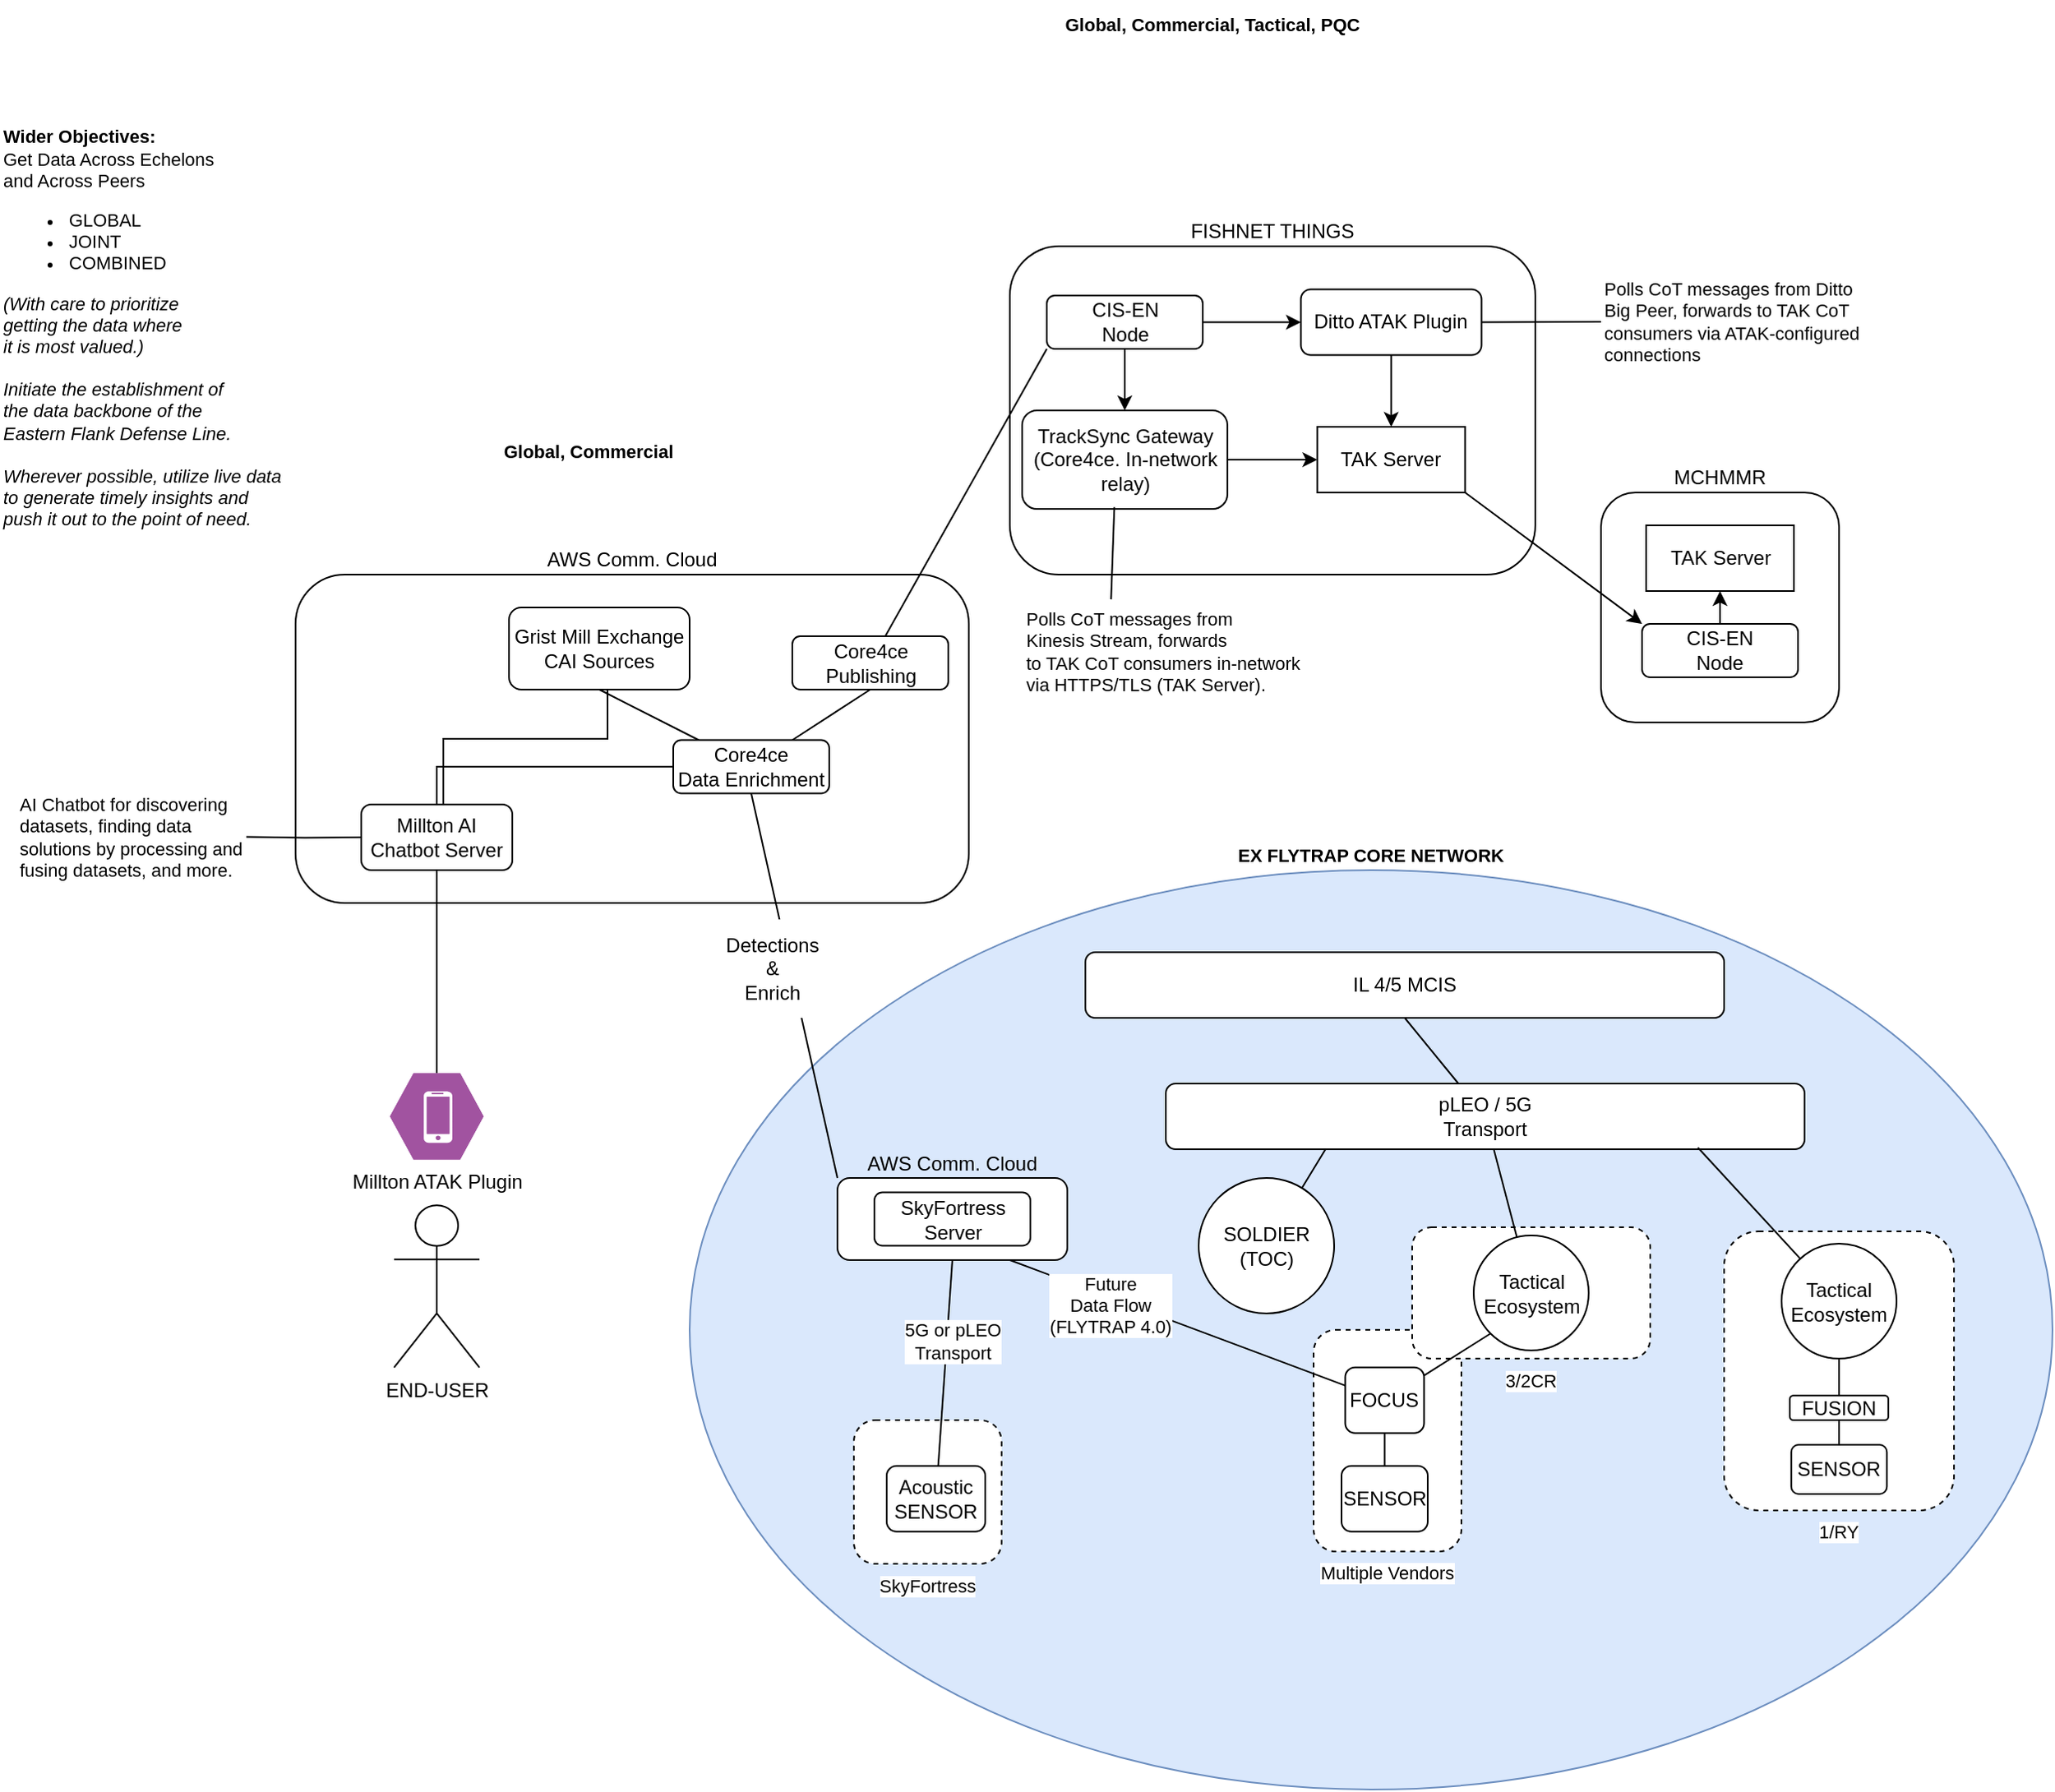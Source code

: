 <mxfile version="27.2.0">
  <diagram name="Page-1" id="hvNq0bLNqhKwoZfUZP0T">
    <mxGraphModel dx="2361" dy="2073" grid="1" gridSize="10" guides="1" tooltips="1" connect="1" arrows="1" fold="1" page="1" pageScale="1" pageWidth="850" pageHeight="1100" math="0" shadow="0">
      <root>
        <mxCell id="0" />
        <mxCell id="1" parent="0" />
        <mxCell id="jyh1h8HAa2u7fzU4bVlv-139" value="FISHNET THINGS" style="rounded=1;whiteSpace=wrap;html=1;labelPosition=center;verticalLabelPosition=top;align=center;verticalAlign=bottom;" parent="1" vertex="1">
          <mxGeometry x="95" y="-500" width="320" height="200" as="geometry" />
        </mxCell>
        <mxCell id="jyh1h8HAa2u7fzU4bVlv-132" value="AWS Comm. Cloud" style="rounded=1;whiteSpace=wrap;html=1;labelPosition=center;verticalLabelPosition=top;align=center;verticalAlign=bottom;" parent="1" vertex="1">
          <mxGeometry x="-340" y="-300" width="410" height="200" as="geometry" />
        </mxCell>
        <mxCell id="jyh1h8HAa2u7fzU4bVlv-113" value="&lt;div&gt;&lt;b&gt;Wider Objectives:&lt;/b&gt;&lt;/div&gt;&lt;div&gt;Get Data Across Echelons&amp;nbsp;&lt;/div&gt;&lt;div&gt;and Across Peers&lt;/div&gt;&lt;ul&gt;&lt;li&gt;GLOBAL&lt;/li&gt;&lt;li&gt;JOINT&lt;/li&gt;&lt;li&gt;COMBINED&lt;/li&gt;&lt;/ul&gt;&lt;div&gt;&lt;i&gt;(With care to prioritize&amp;nbsp;&lt;/i&gt;&lt;/div&gt;&lt;div&gt;&lt;i&gt;getting the data where&amp;nbsp;&lt;/i&gt;&lt;/div&gt;&lt;div&gt;&lt;i&gt;it is most valued.)&lt;/i&gt;&lt;/div&gt;&lt;div&gt;&lt;i&gt;&lt;br&gt;&lt;/i&gt;&lt;/div&gt;&lt;div&gt;&lt;i&gt;Initiate the establishment of&lt;/i&gt;&lt;/div&gt;&lt;div&gt;&lt;i&gt;the data backbone of the&lt;/i&gt;&lt;/div&gt;&lt;div&gt;&lt;i&gt;Eastern Flank Defense Line.&lt;/i&gt;&lt;/div&gt;&lt;div&gt;&lt;i&gt;&lt;br&gt;&lt;/i&gt;&lt;/div&gt;&lt;div&gt;&lt;i&gt;Wherever possible, utilize live data&lt;/i&gt;&lt;/div&gt;&lt;div&gt;&lt;i&gt;to generate timely insights and&lt;/i&gt;&lt;/div&gt;&lt;div&gt;&lt;i&gt;push it out to the point of need.&lt;/i&gt;&lt;/div&gt;" style="text;html=1;align=left;verticalAlign=middle;resizable=0;points=[];autosize=1;strokeColor=none;fillColor=none;fontFamily=Helvetica;fontSize=11;fontColor=default;labelBackgroundColor=default;" parent="1" vertex="1">
          <mxGeometry x="-520" y="-580" width="190" height="260" as="geometry" />
        </mxCell>
        <mxCell id="jyh1h8HAa2u7fzU4bVlv-119" value="&lt;b&gt;EX FLYTRAP CORE NETWORK&lt;/b&gt;" style="ellipse;whiteSpace=wrap;html=1;fontFamily=Helvetica;fontSize=11;labelBackgroundColor=default;fillColor=#dae8fc;strokeColor=#6c8ebf;labelPosition=center;verticalLabelPosition=top;align=center;verticalAlign=bottom;" parent="1" vertex="1">
          <mxGeometry x="-100" y="-120" width="830" height="560" as="geometry" />
        </mxCell>
        <mxCell id="jyh1h8HAa2u7fzU4bVlv-78" value="1/RY" style="rounded=1;whiteSpace=wrap;html=1;fontFamily=Helvetica;fontSize=11;fontColor=default;labelBackgroundColor=default;dashed=1;labelPosition=center;verticalLabelPosition=bottom;align=center;verticalAlign=top;" parent="1" vertex="1">
          <mxGeometry x="530" y="100" width="140" height="170" as="geometry" />
        </mxCell>
        <mxCell id="jyh1h8HAa2u7fzU4bVlv-77" value="Multiple Vendors" style="rounded=1;whiteSpace=wrap;html=1;fontFamily=Helvetica;fontSize=11;fontColor=default;labelBackgroundColor=default;dashed=1;labelPosition=center;verticalLabelPosition=bottom;align=center;verticalAlign=top;" parent="1" vertex="1">
          <mxGeometry x="280" y="160" width="90" height="135" as="geometry" />
        </mxCell>
        <mxCell id="jyh1h8HAa2u7fzU4bVlv-75" value="3/2CR" style="rounded=1;whiteSpace=wrap;html=1;fontFamily=Helvetica;fontSize=11;fontColor=default;labelBackgroundColor=default;dashed=1;labelPosition=center;verticalLabelPosition=bottom;align=center;verticalAlign=top;" parent="1" vertex="1">
          <mxGeometry x="340" y="97.5" width="145" height="80" as="geometry" />
        </mxCell>
        <mxCell id="jyh1h8HAa2u7fzU4bVlv-129" style="edgeStyle=none;shape=connector;rounded=0;orthogonalLoop=1;jettySize=auto;html=1;entryX=0.5;entryY=1;entryDx=0;entryDy=0;strokeColor=default;align=center;verticalAlign=middle;fontFamily=Helvetica;fontSize=11;fontColor=default;labelBackgroundColor=default;startFill=0;endArrow=none;" parent="1" source="jyh1h8HAa2u7fzU4bVlv-28" target="jyh1h8HAa2u7fzU4bVlv-120" edge="1">
          <mxGeometry relative="1" as="geometry" />
        </mxCell>
        <mxCell id="jyh1h8HAa2u7fzU4bVlv-28" value="pLEO / 5G&lt;div&gt;Transport&lt;/div&gt;" style="rounded=1;whiteSpace=wrap;html=1;" parent="1" vertex="1">
          <mxGeometry x="190" y="10" width="389" height="40" as="geometry" />
        </mxCell>
        <mxCell id="jyh1h8HAa2u7fzU4bVlv-128" style="edgeStyle=none;shape=connector;rounded=0;orthogonalLoop=1;jettySize=auto;html=1;entryX=0.5;entryY=1;entryDx=0;entryDy=0;strokeColor=default;align=center;verticalAlign=middle;fontFamily=Helvetica;fontSize=11;fontColor=default;labelBackgroundColor=default;startFill=0;endArrow=none;" parent="1" source="jyh1h8HAa2u7fzU4bVlv-45" target="jyh1h8HAa2u7fzU4bVlv-124" edge="1">
          <mxGeometry relative="1" as="geometry" />
        </mxCell>
        <mxCell id="jyh1h8HAa2u7fzU4bVlv-45" value="FUSION" style="rounded=1;whiteSpace=wrap;html=1;" parent="1" vertex="1">
          <mxGeometry x="570" y="200" width="60" height="15" as="geometry" />
        </mxCell>
        <mxCell id="jyh1h8HAa2u7fzU4bVlv-46" style="rounded=0;orthogonalLoop=1;jettySize=auto;html=1;entryX=0.5;entryY=1;entryDx=0;entryDy=0;endArrow=none;startFill=0;" parent="1" source="jyh1h8HAa2u7fzU4bVlv-47" target="jyh1h8HAa2u7fzU4bVlv-45" edge="1">
          <mxGeometry relative="1" as="geometry">
            <mxPoint x="782.5" y="435" as="sourcePoint" />
          </mxGeometry>
        </mxCell>
        <mxCell id="jyh1h8HAa2u7fzU4bVlv-47" value="SENSOR" style="rounded=1;whiteSpace=wrap;html=1;" parent="1" vertex="1">
          <mxGeometry x="570.88" y="230" width="58.25" height="30" as="geometry" />
        </mxCell>
        <mxCell id="jyh1h8HAa2u7fzU4bVlv-121" style="edgeStyle=none;shape=connector;rounded=0;orthogonalLoop=1;jettySize=auto;html=1;entryX=0.75;entryY=1;entryDx=0;entryDy=0;strokeColor=default;align=center;verticalAlign=middle;fontFamily=Helvetica;fontSize=11;fontColor=default;labelBackgroundColor=default;startFill=0;endArrow=none;" parent="1" source="jyh1h8HAa2u7fzU4bVlv-56" target="jyh1h8HAa2u7fzU4bVlv-82" edge="1">
          <mxGeometry relative="1" as="geometry" />
        </mxCell>
        <mxCell id="jyh1h8HAa2u7fzU4bVlv-122" value="Future&lt;div&gt;Data Flow&lt;/div&gt;&lt;div&gt;(FLYTRAP 4.0)&lt;/div&gt;" style="edgeLabel;html=1;align=center;verticalAlign=middle;resizable=0;points=[];fontFamily=Helvetica;fontSize=11;fontColor=default;labelBackgroundColor=default;" parent="jyh1h8HAa2u7fzU4bVlv-121" connectable="0" vertex="1">
          <mxGeometry x="0.395" y="4" relative="1" as="geometry">
            <mxPoint as="offset" />
          </mxGeometry>
        </mxCell>
        <mxCell id="jyh1h8HAa2u7fzU4bVlv-125" style="edgeStyle=none;shape=connector;rounded=0;orthogonalLoop=1;jettySize=auto;html=1;entryX=0;entryY=1;entryDx=0;entryDy=0;strokeColor=default;align=center;verticalAlign=middle;fontFamily=Helvetica;fontSize=11;fontColor=default;labelBackgroundColor=default;startFill=0;endArrow=none;" parent="1" source="jyh1h8HAa2u7fzU4bVlv-56" target="jyh1h8HAa2u7fzU4bVlv-123" edge="1">
          <mxGeometry relative="1" as="geometry" />
        </mxCell>
        <mxCell id="jyh1h8HAa2u7fzU4bVlv-56" value="FOCUS" style="rounded=1;whiteSpace=wrap;html=1;" parent="1" vertex="1">
          <mxGeometry x="299.25" y="182.9" width="48" height="40" as="geometry" />
        </mxCell>
        <mxCell id="jyh1h8HAa2u7fzU4bVlv-58" value="SENSOR" style="rounded=1;whiteSpace=wrap;html=1;" parent="1" vertex="1">
          <mxGeometry x="297" y="242.9" width="52.5" height="40" as="geometry" />
        </mxCell>
        <mxCell id="jyh1h8HAa2u7fzU4bVlv-59" value="" style="rounded=0;orthogonalLoop=1;jettySize=auto;html=1;entryX=0.5;entryY=1;entryDx=0;entryDy=0;endArrow=none;startFill=0;" parent="1" source="jyh1h8HAa2u7fzU4bVlv-58" target="jyh1h8HAa2u7fzU4bVlv-56" edge="1">
          <mxGeometry relative="1" as="geometry">
            <mxPoint x="237" y="335" as="sourcePoint" />
            <mxPoint x="252" y="395" as="targetPoint" />
          </mxGeometry>
        </mxCell>
        <mxCell id="jyh1h8HAa2u7fzU4bVlv-136" style="edgeStyle=none;shape=connector;rounded=0;orthogonalLoop=1;jettySize=auto;html=1;entryX=0.5;entryY=1;entryDx=0;entryDy=0;strokeColor=default;align=center;verticalAlign=middle;fontFamily=Helvetica;fontSize=11;fontColor=default;labelBackgroundColor=default;startFill=0;endArrow=none;exitX=0;exitY=0;exitDx=0;exitDy=0;" parent="1" source="jyh1h8HAa2u7fzU4bVlv-82" target="jyh1h8HAa2u7fzU4bVlv-133" edge="1">
          <mxGeometry relative="1" as="geometry" />
        </mxCell>
        <mxCell id="jyh1h8HAa2u7fzU4bVlv-82" value="AWS Comm. Cloud" style="rounded=1;whiteSpace=wrap;html=1;labelPosition=center;verticalLabelPosition=top;align=center;verticalAlign=bottom;" parent="1" vertex="1">
          <mxGeometry x="-10" y="67.5" width="140" height="50" as="geometry" />
        </mxCell>
        <mxCell id="jyh1h8HAa2u7fzU4bVlv-83" value="SkyFortress" style="rounded=1;whiteSpace=wrap;html=1;fontFamily=Helvetica;fontSize=11;fontColor=default;labelBackgroundColor=default;dashed=1;labelPosition=center;verticalLabelPosition=bottom;align=center;verticalAlign=top;" parent="1" vertex="1">
          <mxGeometry y="215.0" width="90" height="87.5" as="geometry" />
        </mxCell>
        <mxCell id="jyh1h8HAa2u7fzU4bVlv-101" style="edgeStyle=none;shape=connector;rounded=0;orthogonalLoop=1;jettySize=auto;html=1;entryX=0.5;entryY=1;entryDx=0;entryDy=0;strokeColor=default;align=center;verticalAlign=middle;fontFamily=Helvetica;fontSize=11;fontColor=default;labelBackgroundColor=default;startFill=0;endArrow=none;" parent="1" source="jyh1h8HAa2u7fzU4bVlv-84" target="jyh1h8HAa2u7fzU4bVlv-82" edge="1">
          <mxGeometry relative="1" as="geometry" />
        </mxCell>
        <mxCell id="jyh1h8HAa2u7fzU4bVlv-110" value="5G or pLEO&lt;div&gt;Transport&lt;/div&gt;" style="edgeLabel;html=1;align=center;verticalAlign=middle;resizable=0;points=[];fontFamily=Helvetica;fontSize=11;fontColor=default;labelBackgroundColor=default;" parent="jyh1h8HAa2u7fzU4bVlv-101" connectable="0" vertex="1">
          <mxGeometry x="0.245" y="-3" relative="1" as="geometry">
            <mxPoint y="1" as="offset" />
          </mxGeometry>
        </mxCell>
        <mxCell id="jyh1h8HAa2u7fzU4bVlv-84" value="Acoustic SENSOR" style="rounded=1;whiteSpace=wrap;html=1;" parent="1" vertex="1">
          <mxGeometry x="20" y="242.9" width="60" height="40" as="geometry" />
        </mxCell>
        <mxCell id="jyh1h8HAa2u7fzU4bVlv-108" style="edgeStyle=none;shape=connector;rounded=0;orthogonalLoop=1;jettySize=auto;html=1;entryX=0.25;entryY=1;entryDx=0;entryDy=0;strokeColor=default;align=center;verticalAlign=middle;fontFamily=Helvetica;fontSize=11;fontColor=default;labelBackgroundColor=default;startFill=0;endArrow=none;" parent="1" source="jyh1h8HAa2u7fzU4bVlv-95" target="jyh1h8HAa2u7fzU4bVlv-28" edge="1">
          <mxGeometry relative="1" as="geometry" />
        </mxCell>
        <mxCell id="jyh1h8HAa2u7fzU4bVlv-95" value="SOLDIER&lt;div&gt;(TOC)&lt;/div&gt;" style="ellipse;whiteSpace=wrap;html=1;aspect=fixed;labelPosition=center;verticalLabelPosition=middle;align=center;verticalAlign=middle;" parent="1" vertex="1">
          <mxGeometry x="210" y="67.5" width="82.5" height="82.5" as="geometry" />
        </mxCell>
        <mxCell id="jyh1h8HAa2u7fzU4bVlv-120" value="IL 4/5 MCIS" style="rounded=1;whiteSpace=wrap;html=1;" parent="1" vertex="1">
          <mxGeometry x="141" y="-70" width="389" height="40" as="geometry" />
        </mxCell>
        <mxCell id="jyh1h8HAa2u7fzU4bVlv-126" style="edgeStyle=none;shape=connector;rounded=0;orthogonalLoop=1;jettySize=auto;html=1;strokeColor=default;align=center;verticalAlign=middle;fontFamily=Helvetica;fontSize=11;fontColor=default;labelBackgroundColor=default;startFill=0;endArrow=none;" parent="1" source="jyh1h8HAa2u7fzU4bVlv-123" target="jyh1h8HAa2u7fzU4bVlv-28" edge="1">
          <mxGeometry relative="1" as="geometry" />
        </mxCell>
        <mxCell id="jyh1h8HAa2u7fzU4bVlv-123" value="Tactical&lt;div&gt;Ecosystem&lt;/div&gt;" style="ellipse;whiteSpace=wrap;html=1;aspect=fixed;labelPosition=center;verticalLabelPosition=middle;align=center;verticalAlign=middle;" parent="1" vertex="1">
          <mxGeometry x="377.5" y="102.5" width="70" height="70" as="geometry" />
        </mxCell>
        <mxCell id="jyh1h8HAa2u7fzU4bVlv-124" value="Tactical&lt;div&gt;Ecosystem&lt;/div&gt;" style="ellipse;whiteSpace=wrap;html=1;aspect=fixed;labelPosition=center;verticalLabelPosition=middle;align=center;verticalAlign=middle;" parent="1" vertex="1">
          <mxGeometry x="565" y="107.5" width="70" height="70" as="geometry" />
        </mxCell>
        <mxCell id="jyh1h8HAa2u7fzU4bVlv-127" style="edgeStyle=none;shape=connector;rounded=0;orthogonalLoop=1;jettySize=auto;html=1;entryX=0.833;entryY=0.975;entryDx=0;entryDy=0;entryPerimeter=0;strokeColor=default;align=center;verticalAlign=middle;fontFamily=Helvetica;fontSize=11;fontColor=default;labelBackgroundColor=default;startFill=0;endArrow=none;" parent="1" source="jyh1h8HAa2u7fzU4bVlv-124" target="jyh1h8HAa2u7fzU4bVlv-28" edge="1">
          <mxGeometry relative="1" as="geometry" />
        </mxCell>
        <mxCell id="jyh1h8HAa2u7fzU4bVlv-130" value="&lt;b&gt;Global, Commercial&lt;/b&gt;" style="text;html=1;align=center;verticalAlign=middle;resizable=0;points=[];autosize=1;strokeColor=none;fillColor=none;fontFamily=Helvetica;fontSize=11;fontColor=default;labelBackgroundColor=default;" parent="1" vertex="1">
          <mxGeometry x="-227.5" y="-390" width="130" height="30" as="geometry" />
        </mxCell>
        <mxCell id="jyh1h8HAa2u7fzU4bVlv-131" value="SkyFortress&lt;div&gt;Server&lt;/div&gt;" style="rounded=1;whiteSpace=wrap;html=1;" parent="1" vertex="1">
          <mxGeometry x="12.5" y="76.25" width="95" height="32.5" as="geometry" />
        </mxCell>
        <mxCell id="jyh1h8HAa2u7fzU4bVlv-137" style="edgeStyle=none;shape=connector;rounded=0;orthogonalLoop=1;jettySize=auto;html=1;entryX=0.5;entryY=1;entryDx=0;entryDy=0;strokeColor=default;align=center;verticalAlign=middle;fontFamily=Helvetica;fontSize=11;fontColor=default;labelBackgroundColor=default;startFill=0;endArrow=none;" parent="1" source="jyh1h8HAa2u7fzU4bVlv-133" target="jyh1h8HAa2u7fzU4bVlv-134" edge="1">
          <mxGeometry relative="1" as="geometry" />
        </mxCell>
        <mxCell id="jyh1h8HAa2u7fzU4bVlv-138" style="edgeStyle=none;shape=connector;rounded=0;orthogonalLoop=1;jettySize=auto;html=1;entryX=0.5;entryY=1;entryDx=0;entryDy=0;strokeColor=default;align=center;verticalAlign=middle;fontFamily=Helvetica;fontSize=11;fontColor=default;labelBackgroundColor=default;startFill=0;endArrow=none;" parent="1" source="jyh1h8HAa2u7fzU4bVlv-133" target="jyh1h8HAa2u7fzU4bVlv-135" edge="1">
          <mxGeometry relative="1" as="geometry" />
        </mxCell>
        <mxCell id="RWwmXoy-t98wEFd1XdQo-32" style="edgeStyle=orthogonalEdgeStyle;rounded=0;orthogonalLoop=1;jettySize=auto;html=1;entryX=0.5;entryY=0;entryDx=0;entryDy=0;endArrow=none;startFill=0;" parent="1" source="jyh1h8HAa2u7fzU4bVlv-133" target="RWwmXoy-t98wEFd1XdQo-2" edge="1">
          <mxGeometry relative="1" as="geometry" />
        </mxCell>
        <mxCell id="jyh1h8HAa2u7fzU4bVlv-133" value="Core4ce&lt;div&gt;Data Enrichment&lt;/div&gt;" style="rounded=1;whiteSpace=wrap;html=1;" parent="1" vertex="1">
          <mxGeometry x="-110" y="-199.25" width="95" height="32.5" as="geometry" />
        </mxCell>
        <mxCell id="jyh1h8HAa2u7fzU4bVlv-134" value="Grist Mill Exchange CAI&amp;nbsp;&lt;span style=&quot;background-color: transparent; color: light-dark(rgb(0, 0, 0), rgb(255, 255, 255));&quot;&gt;Sources&lt;/span&gt;" style="rounded=1;whiteSpace=wrap;html=1;" parent="1" vertex="1">
          <mxGeometry x="-210" y="-280" width="110" height="50" as="geometry" />
        </mxCell>
        <mxCell id="jyh1h8HAa2u7fzU4bVlv-141" style="edgeStyle=none;shape=connector;rounded=0;orthogonalLoop=1;jettySize=auto;html=1;entryX=0;entryY=1;entryDx=0;entryDy=0;strokeColor=default;align=center;verticalAlign=middle;fontFamily=Helvetica;fontSize=11;fontColor=default;labelBackgroundColor=default;startFill=0;endArrow=none;" parent="1" source="jyh1h8HAa2u7fzU4bVlv-135" target="jyh1h8HAa2u7fzU4bVlv-140" edge="1">
          <mxGeometry relative="1" as="geometry" />
        </mxCell>
        <mxCell id="jyh1h8HAa2u7fzU4bVlv-135" value="Core4ce&lt;div&gt;Publishing&lt;/div&gt;" style="rounded=1;whiteSpace=wrap;html=1;" parent="1" vertex="1">
          <mxGeometry x="-37.5" y="-262.5" width="95" height="32.5" as="geometry" />
        </mxCell>
        <mxCell id="RWwmXoy-t98wEFd1XdQo-15" style="rounded=0;orthogonalLoop=1;jettySize=auto;html=1;" parent="1" source="jyh1h8HAa2u7fzU4bVlv-140" target="RWwmXoy-t98wEFd1XdQo-14" edge="1">
          <mxGeometry relative="1" as="geometry" />
        </mxCell>
        <mxCell id="jyh1h8HAa2u7fzU4bVlv-140" value="CIS-EN&lt;div&gt;Node&lt;/div&gt;" style="rounded=1;whiteSpace=wrap;html=1;" parent="1" vertex="1">
          <mxGeometry x="117.5" y="-470" width="95" height="32.5" as="geometry" />
        </mxCell>
        <mxCell id="jyh1h8HAa2u7fzU4bVlv-142" value="MCHMMR" style="rounded=1;whiteSpace=wrap;html=1;labelPosition=center;verticalLabelPosition=top;align=center;verticalAlign=bottom;" parent="1" vertex="1">
          <mxGeometry x="455" y="-350" width="145" height="140" as="geometry" />
        </mxCell>
        <mxCell id="jyh1h8HAa2u7fzU4bVlv-143" value="CIS-EN&lt;div&gt;Node&lt;/div&gt;" style="rounded=1;whiteSpace=wrap;html=1;" parent="1" vertex="1">
          <mxGeometry x="480" y="-270" width="95" height="32.5" as="geometry" />
        </mxCell>
        <mxCell id="jyh1h8HAa2u7fzU4bVlv-145" value="&lt;b&gt;Global, Commercial, Tactical, PQC&lt;/b&gt;" style="text;html=1;align=center;verticalAlign=middle;resizable=0;points=[];autosize=1;strokeColor=none;fillColor=none;fontFamily=Helvetica;fontSize=11;fontColor=default;labelBackgroundColor=default;" parent="1" vertex="1">
          <mxGeometry x="117.5" y="-650" width="200" height="30" as="geometry" />
        </mxCell>
        <mxCell id="RWwmXoy-t98wEFd1XdQo-2" value="Millton AI Chatbot Server" style="rounded=1;whiteSpace=wrap;html=1;" parent="1" vertex="1">
          <mxGeometry x="-300" y="-160" width="92" height="40" as="geometry" />
        </mxCell>
        <mxCell id="RWwmXoy-t98wEFd1XdQo-17" style="rounded=0;orthogonalLoop=1;jettySize=auto;html=1;entryX=0.5;entryY=1;entryDx=0;entryDy=0;endArrow=none;startFill=0;exitX=0.5;exitY=0;exitDx=0;exitDy=0;exitPerimeter=0;" parent="1" source="RWwmXoy-t98wEFd1XdQo-6" target="RWwmXoy-t98wEFd1XdQo-2" edge="1">
          <mxGeometry relative="1" as="geometry">
            <mxPoint x="-304" y="1.87" as="sourcePoint" />
          </mxGeometry>
        </mxCell>
        <mxCell id="RWwmXoy-t98wEFd1XdQo-5" value="END-USER" style="shape=umlActor;verticalLabelPosition=bottom;verticalAlign=top;html=1;outlineConnect=0;" parent="1" vertex="1">
          <mxGeometry x="-280" y="84.15" width="52" height="98.75" as="geometry" />
        </mxCell>
        <mxCell id="RWwmXoy-t98wEFd1XdQo-6" value="Millton ATAK Plugin" style="verticalLabelPosition=bottom;sketch=0;html=1;fillColor=#A153A0;strokeColor=#ffffff;verticalAlign=top;align=center;points=[[0,0.5,0],[0.125,0.25,0],[0.25,0,0],[0.5,0,0],[0.75,0,0],[0.875,0.25,0],[1,0.5,0],[0.875,0.75,0],[0.75,1,0],[0.5,1,0],[0.125,0.75,0]];pointerEvents=1;shape=mxgraph.cisco_safe.compositeIcon;bgIcon=mxgraph.cisco_safe.design.blank_device;resIcon=mxgraph.cisco_safe.design.mobile_device;" parent="1" vertex="1">
          <mxGeometry x="-282.5" y="3.75" width="57" height="52.5" as="geometry" />
        </mxCell>
        <mxCell id="RWwmXoy-t98wEFd1XdQo-12" value="Detections&lt;br&gt;&amp;amp;&lt;br&gt;Enrich" style="text;html=1;align=center;verticalAlign=middle;resizable=0;points=[];autosize=1;fillColor=default;" parent="1" vertex="1">
          <mxGeometry x="-90" y="-90" width="80" height="60" as="geometry" />
        </mxCell>
        <mxCell id="RWwmXoy-t98wEFd1XdQo-13" value="&lt;div&gt;TAK Server&lt;/div&gt;" style="rounded=0;whiteSpace=wrap;html=1;" parent="1" vertex="1">
          <mxGeometry x="282.25" y="-390" width="90" height="40" as="geometry" />
        </mxCell>
        <mxCell id="RWwmXoy-t98wEFd1XdQo-16" style="rounded=0;orthogonalLoop=1;jettySize=auto;html=1;" parent="1" source="RWwmXoy-t98wEFd1XdQo-14" target="RWwmXoy-t98wEFd1XdQo-13" edge="1">
          <mxGeometry relative="1" as="geometry" />
        </mxCell>
        <mxCell id="RWwmXoy-t98wEFd1XdQo-14" value="TrackSync Gateway&lt;br&gt;(Core4ce. In-network relay)" style="rounded=1;whiteSpace=wrap;html=1;" parent="1" vertex="1">
          <mxGeometry x="102.5" y="-400" width="125" height="60" as="geometry" />
        </mxCell>
        <mxCell id="RWwmXoy-t98wEFd1XdQo-26" value="" style="rounded=0;orthogonalLoop=1;jettySize=auto;html=1;endArrow=none;startFill=0;" parent="1" source="RWwmXoy-t98wEFd1XdQo-2" edge="1">
          <mxGeometry relative="1" as="geometry">
            <mxPoint x="-300" y="-140" as="sourcePoint" />
            <mxPoint x="-300" y="-140" as="targetPoint" />
          </mxGeometry>
        </mxCell>
        <mxCell id="bAqnA3NA6WcOMhqckYBV-3" value="&lt;font&gt;Polls CoT messages from&lt;/font&gt;&lt;div&gt;&lt;font&gt;Kinesis Stream, forwards&lt;/font&gt;&lt;/div&gt;&lt;div&gt;&lt;font&gt;to TAK CoT consumers in-network&lt;/font&gt;&lt;/div&gt;&lt;div&gt;&lt;font&gt;via HTTPS/TLS (TAK Server).&amp;nbsp;&lt;/font&gt;&lt;/div&gt;" style="text;html=1;align=left;verticalAlign=middle;resizable=0;points=[];autosize=1;fontSize=11;fontColor=light-dark(#000000,#E6E6E6);" vertex="1" parent="1">
          <mxGeometry x="102.5" y="-288" width="190" height="70" as="geometry" />
        </mxCell>
        <mxCell id="bAqnA3NA6WcOMhqckYBV-6" style="edgeStyle=orthogonalEdgeStyle;rounded=0;orthogonalLoop=1;jettySize=auto;html=1;exitX=1;exitY=0.5;exitDx=0;exitDy=0;strokeColor=light-dark(#000000,#999999);endArrow=none;endFill=0;entryX=0;entryY=0.5;entryDx=0;entryDy=0;" edge="1" parent="1" target="RWwmXoy-t98wEFd1XdQo-2">
          <mxGeometry relative="1" as="geometry">
            <mxPoint x="-308" y="-140.16" as="targetPoint" />
            <mxPoint x="-370" y="-140.24" as="sourcePoint" />
          </mxGeometry>
        </mxCell>
        <mxCell id="bAqnA3NA6WcOMhqckYBV-7" value="AI Chatbot for discovering&lt;div&gt;datasets,&amp;nbsp;&lt;span style=&quot;background-color: transparent;&quot;&gt;finding data&amp;nbsp;&lt;/span&gt;&lt;/div&gt;&lt;div&gt;&lt;span style=&quot;background-color: transparent;&quot;&gt;solutions&amp;nbsp;&lt;/span&gt;&lt;span style=&quot;background-color: transparent;&quot;&gt;by processing&amp;nbsp;&lt;/span&gt;&lt;span style=&quot;background-color: transparent;&quot;&gt;and&lt;/span&gt;&lt;/div&gt;&lt;div&gt;&lt;span style=&quot;background-color: transparent;&quot;&gt;fusing&lt;/span&gt;&lt;span style=&quot;background-color: transparent;&quot;&gt;&amp;nbsp;datasets, and more.&lt;/span&gt;&lt;/div&gt;" style="text;html=1;align=left;verticalAlign=middle;resizable=0;points=[];autosize=1;fontSize=11;fontColor=light-dark(#000000,#E6E6E6);" vertex="1" parent="1">
          <mxGeometry x="-510" y="-175" width="160" height="70" as="geometry" />
        </mxCell>
        <mxCell id="bAqnA3NA6WcOMhqckYBV-8" value="" style="edgeStyle=none;orthogonalLoop=1;jettySize=auto;html=1;rounded=0;entryX=0.545;entryY=1;entryDx=0;entryDy=0;entryPerimeter=0;endArrow=none;endFill=0;" edge="1" parent="1" target="jyh1h8HAa2u7fzU4bVlv-134">
          <mxGeometry width="100" relative="1" as="geometry">
            <mxPoint x="-250" y="-160" as="sourcePoint" />
            <mxPoint x="-320" y="-250" as="targetPoint" />
            <Array as="points">
              <mxPoint x="-250" y="-200" />
              <mxPoint x="-150" y="-200" />
            </Array>
          </mxGeometry>
        </mxCell>
        <mxCell id="bAqnA3NA6WcOMhqckYBV-9" style="rounded=0;orthogonalLoop=1;jettySize=auto;html=1;strokeColor=light-dark(#000000,#999999);endArrow=none;endFill=0;exitX=0.449;exitY=0.981;exitDx=0;exitDy=0;exitPerimeter=0;entryX=0.285;entryY=0.044;entryDx=0;entryDy=0;entryPerimeter=0;" edge="1" parent="1" source="RWwmXoy-t98wEFd1XdQo-14" target="bAqnA3NA6WcOMhqckYBV-3">
          <mxGeometry relative="1" as="geometry">
            <mxPoint x="153" y="-285.49" as="targetPoint" />
            <mxPoint x="125" y="-332.5" as="sourcePoint" />
          </mxGeometry>
        </mxCell>
        <mxCell id="bAqnA3NA6WcOMhqckYBV-11" value="Ditto ATAK Plugin" style="rounded=1;whiteSpace=wrap;html=1;" vertex="1" parent="1">
          <mxGeometry x="272.25" y="-473.75" width="110" height="40" as="geometry" />
        </mxCell>
        <mxCell id="bAqnA3NA6WcOMhqckYBV-12" value="" style="edgeStyle=none;orthogonalLoop=1;jettySize=auto;html=1;rounded=0;exitX=1;exitY=0.5;exitDx=0;exitDy=0;entryX=0;entryY=0.5;entryDx=0;entryDy=0;" edge="1" parent="1" source="jyh1h8HAa2u7fzU4bVlv-140" target="bAqnA3NA6WcOMhqckYBV-11">
          <mxGeometry width="100" relative="1" as="geometry">
            <mxPoint x="605" y="-400" as="sourcePoint" />
            <mxPoint x="705" y="-400" as="targetPoint" />
            <Array as="points" />
          </mxGeometry>
        </mxCell>
        <mxCell id="bAqnA3NA6WcOMhqckYBV-13" value="" style="edgeStyle=none;orthogonalLoop=1;jettySize=auto;html=1;rounded=0;exitX=0.5;exitY=1;exitDx=0;exitDy=0;entryX=0.5;entryY=0;entryDx=0;entryDy=0;" edge="1" parent="1" source="bAqnA3NA6WcOMhqckYBV-11" target="RWwmXoy-t98wEFd1XdQo-13">
          <mxGeometry width="100" relative="1" as="geometry">
            <mxPoint x="555" y="-360" as="sourcePoint" />
            <mxPoint x="655" y="-360" as="targetPoint" />
            <Array as="points" />
          </mxGeometry>
        </mxCell>
        <mxCell id="bAqnA3NA6WcOMhqckYBV-14" style="rounded=0;orthogonalLoop=1;jettySize=auto;html=1;strokeColor=light-dark(#000000,#999999);endArrow=none;endFill=0;exitX=1;exitY=0.5;exitDx=0;exitDy=0;" edge="1" parent="1" source="bAqnA3NA6WcOMhqckYBV-11">
          <mxGeometry relative="1" as="geometry">
            <mxPoint x="455" y="-454" as="targetPoint" />
            <mxPoint x="500" y="-446" as="sourcePoint" />
          </mxGeometry>
        </mxCell>
        <mxCell id="bAqnA3NA6WcOMhqckYBV-15" value="Polls CoT messages from Ditto&lt;div&gt;Big Peer, forwards to TAK CoT&lt;/div&gt;&lt;div&gt;consumers via ATAK-configured&lt;/div&gt;&lt;div&gt;connections&lt;/div&gt;" style="text;html=1;align=left;verticalAlign=middle;resizable=0;points=[];autosize=1;fontSize=11;fontColor=light-dark(#000000,#E6E6E6);" vertex="1" parent="1">
          <mxGeometry x="455" y="-488.75" width="180" height="70" as="geometry" />
        </mxCell>
        <mxCell id="bAqnA3NA6WcOMhqckYBV-16" value="" style="edgeStyle=none;orthogonalLoop=1;jettySize=auto;html=1;rounded=0;exitX=1;exitY=1;exitDx=0;exitDy=0;entryX=0;entryY=0;entryDx=0;entryDy=0;" edge="1" parent="1" source="RWwmXoy-t98wEFd1XdQo-13" target="jyh1h8HAa2u7fzU4bVlv-143">
          <mxGeometry width="100" relative="1" as="geometry">
            <mxPoint x="640" y="-400" as="sourcePoint" />
            <mxPoint x="740" y="-400" as="targetPoint" />
            <Array as="points" />
          </mxGeometry>
        </mxCell>
        <mxCell id="bAqnA3NA6WcOMhqckYBV-18" value="&lt;div&gt;TAK Server&lt;/div&gt;" style="rounded=0;whiteSpace=wrap;html=1;" vertex="1" parent="1">
          <mxGeometry x="482.5" y="-330" width="90" height="40" as="geometry" />
        </mxCell>
        <mxCell id="bAqnA3NA6WcOMhqckYBV-19" value="" style="edgeStyle=none;orthogonalLoop=1;jettySize=auto;html=1;rounded=0;entryX=0.5;entryY=1;entryDx=0;entryDy=0;exitX=0.5;exitY=0;exitDx=0;exitDy=0;" edge="1" parent="1" source="jyh1h8HAa2u7fzU4bVlv-143" target="bAqnA3NA6WcOMhqckYBV-18">
          <mxGeometry width="100" relative="1" as="geometry">
            <mxPoint x="500" y="-160" as="sourcePoint" />
            <mxPoint x="600" y="-160" as="targetPoint" />
            <Array as="points" />
          </mxGeometry>
        </mxCell>
      </root>
    </mxGraphModel>
  </diagram>
</mxfile>
